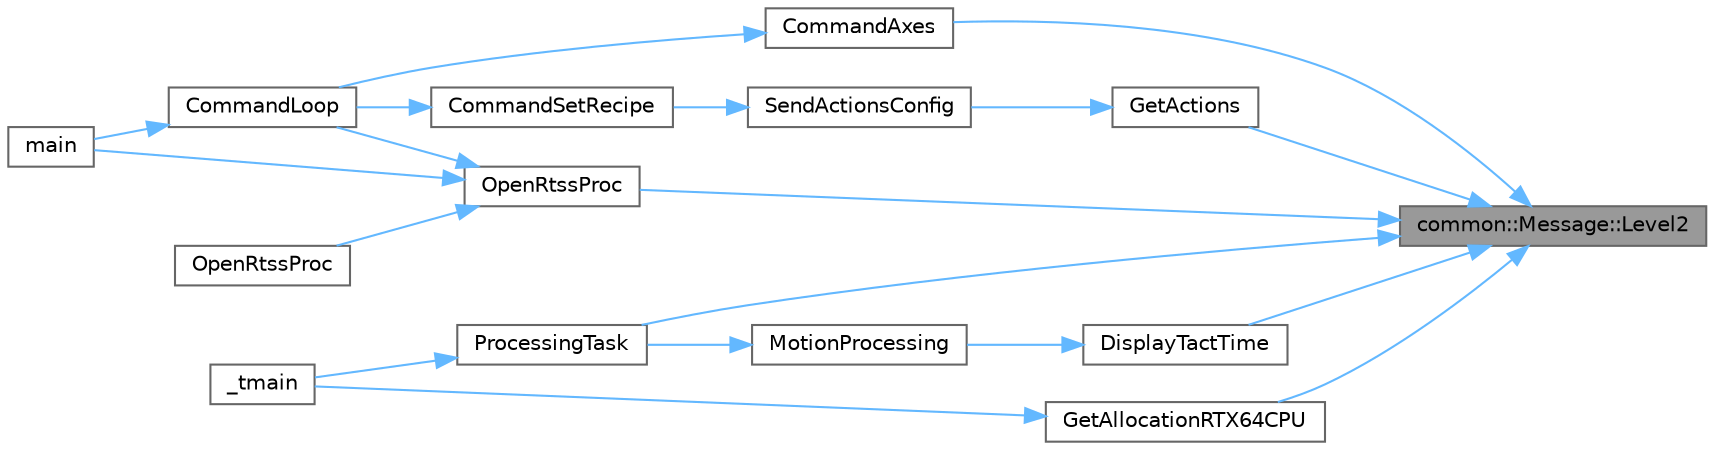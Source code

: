 digraph "common::Message::Level2"
{
 // LATEX_PDF_SIZE
  bgcolor="transparent";
  edge [fontname=Helvetica,fontsize=10,labelfontname=Helvetica,labelfontsize=10];
  node [fontname=Helvetica,fontsize=10,shape=box,height=0.2,width=0.4];
  rankdir="RL";
  Node1 [id="Node000001",label="common::Message::Level2",height=0.2,width=0.4,color="gray40", fillcolor="grey60", style="filled", fontcolor="black",tooltip="Level 2 메시지를 출력하는 함수입니다."];
  Node1 -> Node2 [id="edge1_Node000001_Node000002",dir="back",color="steelblue1",style="solid",tooltip=" "];
  Node2 [id="Node000002",label="CommandAxes",height=0.2,width=0.4,color="grey40", fillcolor="white", style="filled",URL="$_win_app_8cpp.html#adbe7f1246db3436d145db64722faed15",tooltip="축 관련 명령어를 처리합니다."];
  Node2 -> Node3 [id="edge2_Node000002_Node000003",dir="back",color="steelblue1",style="solid",tooltip=" "];
  Node3 [id="Node000003",label="CommandLoop",height=0.2,width=0.4,color="grey40", fillcolor="white", style="filled",URL="$_win_app_8cpp.html#a4bab8a811513db99dd6cf77f2072aa88",tooltip="사용자 명령을 처리하는 루프입니다."];
  Node3 -> Node4 [id="edge3_Node000003_Node000004",dir="back",color="steelblue1",style="solid",tooltip=" "];
  Node4 [id="Node000004",label="main",height=0.2,width=0.4,color="grey40", fillcolor="white", style="filled",URL="$_win_app_8cpp.html#a9ef43c94a04d3145f5f315231da4526e",tooltip=" "];
  Node1 -> Node5 [id="edge4_Node000001_Node000005",dir="back",color="steelblue1",style="solid",tooltip=" "];
  Node5 [id="Node000005",label="DisplayTactTime",height=0.2,width=0.4,color="grey40", fillcolor="white", style="filled",URL="$_rtss_app_8cpp.html#a3b4cb51bd003b4867a47032c4c8f121f",tooltip="지정된 반복 및 액션 횟수에 따른 동작 시간을 출력합니다."];
  Node5 -> Node6 [id="edge5_Node000005_Node000006",dir="back",color="steelblue1",style="solid",tooltip=" "];
  Node6 [id="Node000006",label="MotionProcessing",height=0.2,width=0.4,color="grey40", fillcolor="white", style="filled",URL="$_rtss_app_8cpp.html#a4f9769b178418fdb7769bf8bb92c2773",tooltip="주어진 상태에 따라 모션 처리를 수행합니다."];
  Node6 -> Node7 [id="edge6_Node000006_Node000007",dir="back",color="steelblue1",style="solid",tooltip=" "];
  Node7 [id="Node000007",label="ProcessingTask",height=0.2,width=0.4,color="grey40", fillcolor="white", style="filled",URL="$_rtss_app_8cpp.html#a3db71c15151b4d493496a84b964c847b",tooltip="주어진 작업을 수행하는 스레드 함수입니다."];
  Node7 -> Node8 [id="edge7_Node000007_Node000008",dir="back",color="steelblue1",style="solid",tooltip=" "];
  Node8 [id="Node000008",label="_tmain",height=0.2,width=0.4,color="grey40", fillcolor="white", style="filled",URL="$_rtss_app_8cpp.html#a353674c5af92be7fb389265cde4e5e03",tooltip="메인 함수"];
  Node1 -> Node9 [id="edge8_Node000001_Node000009",dir="back",color="steelblue1",style="solid",tooltip=" "];
  Node9 [id="Node000009",label="GetActions",height=0.2,width=0.4,color="grey40", fillcolor="white", style="filled",URL="$_win_app_8cpp.html#a9470ae1a4450c0115066eabafeb5c698",tooltip="액션 객체 배열을 가져옵니다."];
  Node9 -> Node10 [id="edge9_Node000009_Node000010",dir="back",color="steelblue1",style="solid",tooltip=" "];
  Node10 [id="Node000010",label="SendActionsConfig",height=0.2,width=0.4,color="grey40", fillcolor="white", style="filled",URL="$_win_app_8cpp.html#a1d71225d8f429c3ec023dcc86f760e81",tooltip="액션 구성 정보를 전송합니다."];
  Node10 -> Node11 [id="edge10_Node000010_Node000011",dir="back",color="steelblue1",style="solid",tooltip=" "];
  Node11 [id="Node000011",label="CommandSetRecipe",height=0.2,width=0.4,color="grey40", fillcolor="white", style="filled",URL="$_win_app_8cpp.html#ad1d8d77c29d483b0d119e05173b08673",tooltip="레시피 설정 관련 명령어를 처리합니다."];
  Node11 -> Node3 [id="edge11_Node000011_Node000003",dir="back",color="steelblue1",style="solid",tooltip=" "];
  Node1 -> Node12 [id="edge12_Node000001_Node000012",dir="back",color="steelblue1",style="solid",tooltip=" "];
  Node12 [id="Node000012",label="GetAllocationRTX64CPU",height=0.2,width=0.4,color="grey40", fillcolor="white", style="filled",URL="$_rtss_app_8cpp.html#ac3520566a2d6657ba663676a4a9d2851",tooltip="RTX64의 현재 CPU 할당 정보를 가져옵니다."];
  Node12 -> Node8 [id="edge13_Node000012_Node000008",dir="back",color="steelblue1",style="solid",tooltip=" "];
  Node1 -> Node13 [id="edge14_Node000001_Node000013",dir="back",color="steelblue1",style="solid",tooltip=" "];
  Node13 [id="Node000013",label="OpenRtssProc",height=0.2,width=0.4,color="grey40", fillcolor="white", style="filled",URL="$_win_app_8cpp.html#a02d0d3b7781c974b1acde665bad5c55a",tooltip="지정된 경로의 RTSS 프로세스를 엽니다."];
  Node13 -> Node3 [id="edge15_Node000013_Node000003",dir="back",color="steelblue1",style="solid",tooltip=" "];
  Node13 -> Node4 [id="edge16_Node000013_Node000004",dir="back",color="steelblue1",style="solid",tooltip=" "];
  Node13 -> Node14 [id="edge17_Node000013_Node000014",dir="back",color="steelblue1",style="solid",tooltip=" "];
  Node14 [id="Node000014",label="OpenRtssProc",height=0.2,width=0.4,color="grey40", fillcolor="white", style="filled",URL="$_win_app_8cpp.html#a312f81ba8fc13c40008c76701abf6b0a",tooltip="시스템 구성 정보를 사용하여 RTSS 프로세스를 엽니다."];
  Node1 -> Node7 [id="edge18_Node000001_Node000007",dir="back",color="steelblue1",style="solid",tooltip=" "];
}
